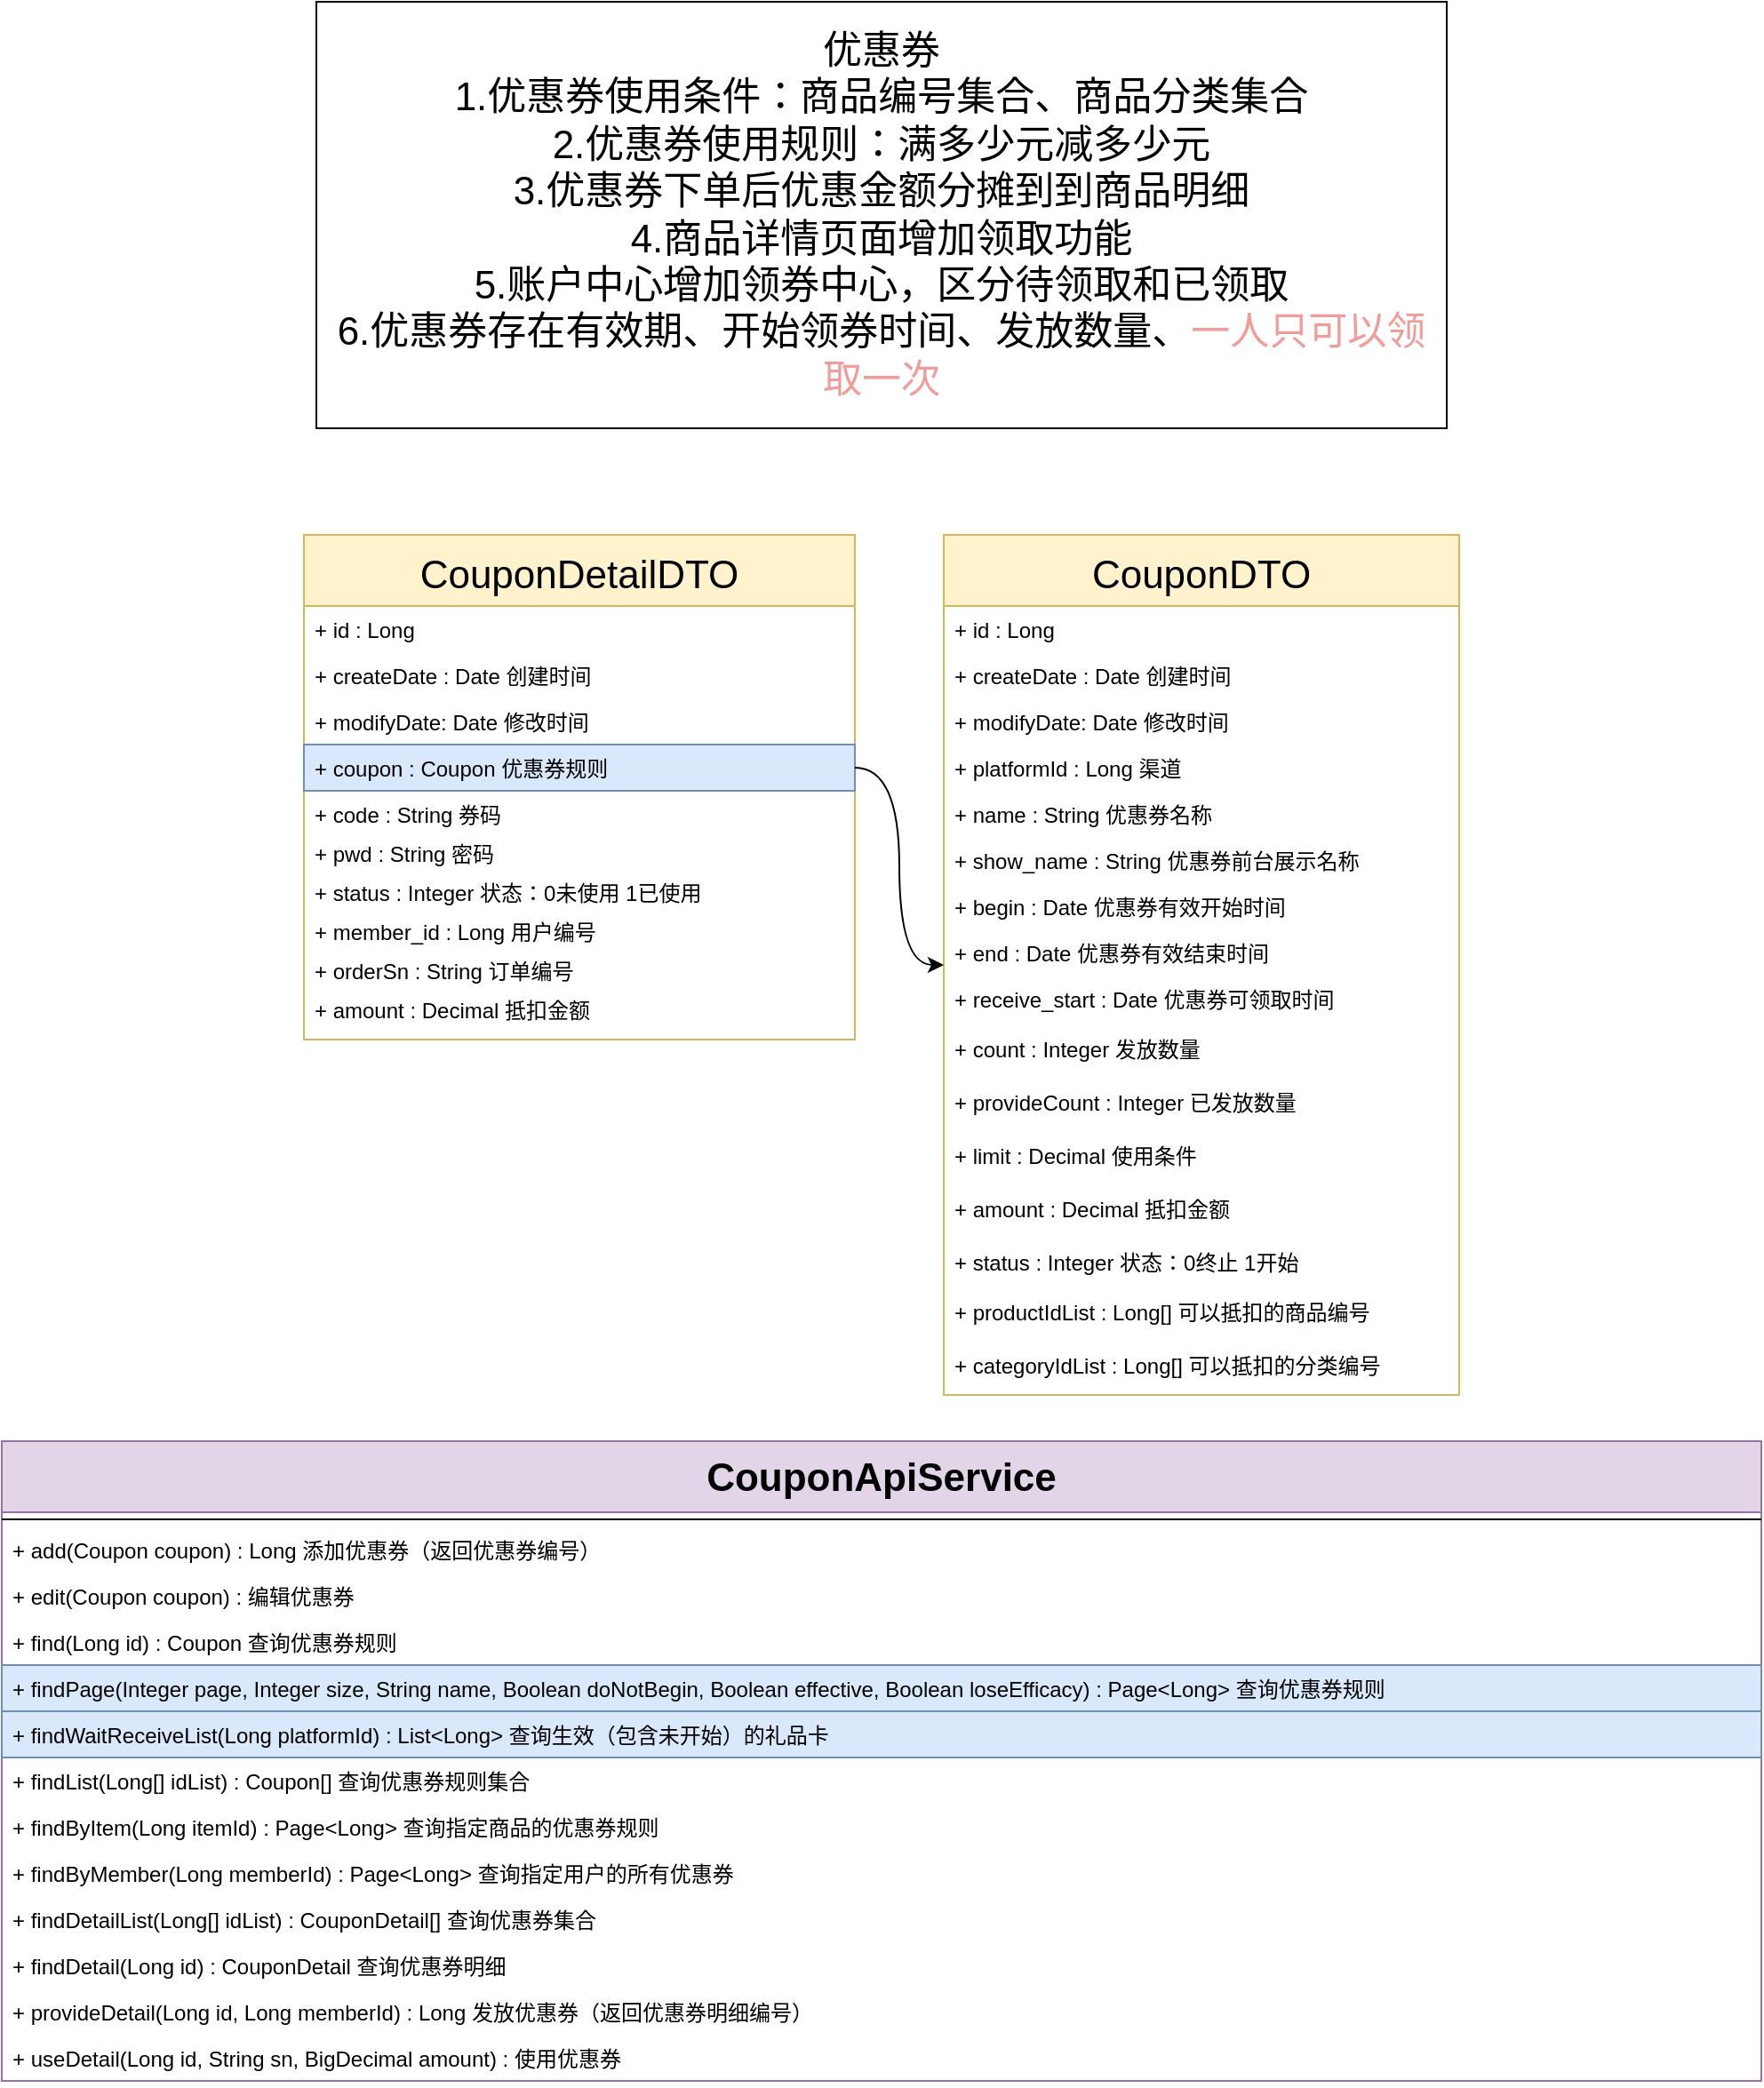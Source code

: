<mxfile version="14.4.8" type="github">
  <diagram id="7-BjknyPTh8WhSLuoHJY" name="第 1 页">
    <mxGraphModel dx="2112" dy="1080" grid="1" gridSize="10" guides="1" tooltips="1" connect="1" arrows="1" fold="1" page="1" pageScale="1" pageWidth="827" pageHeight="1169" math="0" shadow="0">
      <root>
        <mxCell id="0" />
        <mxCell id="1" parent="0" />
        <mxCell id="1OUxAseQ3Wfj7Y-DSnkB-2" value="优惠券&lt;br style=&quot;font-size: 22px&quot;&gt;1.优惠券使用条件：商品编号集合、商品分类集合&lt;br style=&quot;font-size: 22px&quot;&gt;2.优惠券使用规则：满多少元减多少元&lt;br style=&quot;font-size: 22px&quot;&gt;3.优惠券下单后优惠金额分摊到到商品明细&lt;br style=&quot;font-size: 22px&quot;&gt;4.商品详情页面增加领取功能&lt;br style=&quot;font-size: 22px&quot;&gt;5.账户中心增加领券中心，区分待领取和已领取&lt;br&gt;6.优惠券存在有效期、开始领券时间、发放数量、&lt;font color=&quot;#f19c99&quot;&gt;一人只可以领取一次&lt;/font&gt;" style="rounded=0;whiteSpace=wrap;html=1;fontSize=22;" parent="1" vertex="1">
          <mxGeometry x="96" y="40" width="636" height="240" as="geometry" />
        </mxCell>
        <mxCell id="1OUxAseQ3Wfj7Y-DSnkB-3" value="CouponDTO" style="swimlane;fontStyle=0;childLayout=stackLayout;horizontal=1;startSize=40;fillColor=#fff2cc;horizontalStack=0;resizeParent=1;resizeParentMax=0;resizeLast=0;collapsible=1;marginBottom=0;fontSize=22;strokeColor=#d6b656;" parent="1" vertex="1">
          <mxGeometry x="449" y="340" width="290" height="484" as="geometry">
            <mxRectangle x="220" y="370" width="160" height="30" as="alternateBounds" />
          </mxGeometry>
        </mxCell>
        <mxCell id="1OUxAseQ3Wfj7Y-DSnkB-4" value="+ id : Long" style="text;strokeColor=none;fillColor=none;align=left;verticalAlign=top;spacingLeft=4;spacingRight=4;overflow=hidden;rotatable=0;points=[[0,0.5],[1,0.5]];portConstraint=eastwest;" parent="1OUxAseQ3Wfj7Y-DSnkB-3" vertex="1">
          <mxGeometry y="40" width="290" height="26" as="geometry" />
        </mxCell>
        <mxCell id="1OUxAseQ3Wfj7Y-DSnkB-28" value="+ createDate : Date 创建时间" style="text;strokeColor=none;fillColor=none;align=left;verticalAlign=top;spacingLeft=4;spacingRight=4;overflow=hidden;rotatable=0;points=[[0,0.5],[1,0.5]];portConstraint=eastwest;" parent="1OUxAseQ3Wfj7Y-DSnkB-3" vertex="1">
          <mxGeometry y="66" width="290" height="26" as="geometry" />
        </mxCell>
        <mxCell id="1OUxAseQ3Wfj7Y-DSnkB-29" value="+ modifyDate: Date 修改时间" style="text;strokeColor=none;fillColor=none;align=left;verticalAlign=top;spacingLeft=4;spacingRight=4;overflow=hidden;rotatable=0;points=[[0,0.5],[1,0.5]];portConstraint=eastwest;" parent="1OUxAseQ3Wfj7Y-DSnkB-3" vertex="1">
          <mxGeometry y="92" width="290" height="26" as="geometry" />
        </mxCell>
        <mxCell id="Bj15PjikvdVEE1s53EGV-1" value="+ platformId : Long 渠道" style="text;strokeColor=none;fillColor=none;align=left;verticalAlign=top;spacingLeft=4;spacingRight=4;overflow=hidden;rotatable=0;points=[[0,0.5],[1,0.5]];portConstraint=eastwest;" vertex="1" parent="1OUxAseQ3Wfj7Y-DSnkB-3">
          <mxGeometry y="118" width="290" height="26" as="geometry" />
        </mxCell>
        <mxCell id="1OUxAseQ3Wfj7Y-DSnkB-5" value="+ name : String 优惠券名称" style="text;strokeColor=none;fillColor=none;align=left;verticalAlign=top;spacingLeft=4;spacingRight=4;overflow=hidden;rotatable=0;points=[[0,0.5],[1,0.5]];portConstraint=eastwest;" parent="1OUxAseQ3Wfj7Y-DSnkB-3" vertex="1">
          <mxGeometry y="144" width="290" height="26" as="geometry" />
        </mxCell>
        <mxCell id="1OUxAseQ3Wfj7Y-DSnkB-24" value="+ show_name : String 优惠券前台展示名称" style="text;strokeColor=none;fillColor=none;align=left;verticalAlign=top;spacingLeft=4;spacingRight=4;overflow=hidden;rotatable=0;points=[[0,0.5],[1,0.5]];portConstraint=eastwest;" parent="1OUxAseQ3Wfj7Y-DSnkB-3" vertex="1">
          <mxGeometry y="170" width="290" height="26" as="geometry" />
        </mxCell>
        <mxCell id="1OUxAseQ3Wfj7Y-DSnkB-6" value="+ begin : Date 优惠券有效开始时间" style="text;strokeColor=none;fillColor=none;align=left;verticalAlign=top;spacingLeft=4;spacingRight=4;overflow=hidden;rotatable=0;points=[[0,0.5],[1,0.5]];portConstraint=eastwest;" parent="1OUxAseQ3Wfj7Y-DSnkB-3" vertex="1">
          <mxGeometry y="196" width="290" height="26" as="geometry" />
        </mxCell>
        <mxCell id="1OUxAseQ3Wfj7Y-DSnkB-7" value="+ end : Date 优惠券有效结束时间" style="text;strokeColor=none;fillColor=none;align=left;verticalAlign=top;spacingLeft=4;spacingRight=4;overflow=hidden;rotatable=0;points=[[0,0.5],[1,0.5]];portConstraint=eastwest;" parent="1OUxAseQ3Wfj7Y-DSnkB-3" vertex="1">
          <mxGeometry y="222" width="290" height="26" as="geometry" />
        </mxCell>
        <mxCell id="1OUxAseQ3Wfj7Y-DSnkB-22" value="+ receive_start : Date 优惠券可领取时间" style="text;strokeColor=none;fillColor=none;align=left;verticalAlign=top;spacingLeft=4;spacingRight=4;overflow=hidden;rotatable=0;points=[[0,0.5],[1,0.5]];portConstraint=eastwest;" parent="1OUxAseQ3Wfj7Y-DSnkB-3" vertex="1">
          <mxGeometry y="248" width="290" height="28" as="geometry" />
        </mxCell>
        <mxCell id="1OUxAseQ3Wfj7Y-DSnkB-23" value="+ count : Integer 发放数量" style="text;strokeColor=none;fillColor=none;align=left;verticalAlign=top;spacingLeft=4;spacingRight=4;overflow=hidden;rotatable=0;points=[[0,0.5],[1,0.5]];portConstraint=eastwest;" parent="1OUxAseQ3Wfj7Y-DSnkB-3" vertex="1">
          <mxGeometry y="276" width="290" height="30" as="geometry" />
        </mxCell>
        <mxCell id="1OUxAseQ3Wfj7Y-DSnkB-26" value="+ provideCount : Integer 已发放数量" style="text;strokeColor=none;fillColor=none;align=left;verticalAlign=top;spacingLeft=4;spacingRight=4;overflow=hidden;rotatable=0;points=[[0,0.5],[1,0.5]];portConstraint=eastwest;" parent="1OUxAseQ3Wfj7Y-DSnkB-3" vertex="1">
          <mxGeometry y="306" width="290" height="30" as="geometry" />
        </mxCell>
        <mxCell id="1OUxAseQ3Wfj7Y-DSnkB-25" value="+ limit : Decimal 使用条件" style="text;strokeColor=none;fillColor=none;align=left;verticalAlign=top;spacingLeft=4;spacingRight=4;overflow=hidden;rotatable=0;points=[[0,0.5],[1,0.5]];portConstraint=eastwest;" parent="1OUxAseQ3Wfj7Y-DSnkB-3" vertex="1">
          <mxGeometry y="336" width="290" height="30" as="geometry" />
        </mxCell>
        <mxCell id="1OUxAseQ3Wfj7Y-DSnkB-27" value="+ amount : Decimal 抵扣金额" style="text;strokeColor=none;fillColor=none;align=left;verticalAlign=top;spacingLeft=4;spacingRight=4;overflow=hidden;rotatable=0;points=[[0,0.5],[1,0.5]];portConstraint=eastwest;" parent="1OUxAseQ3Wfj7Y-DSnkB-3" vertex="1">
          <mxGeometry y="366" width="290" height="30" as="geometry" />
        </mxCell>
        <mxCell id="pT2SQu07NGPVPGDnN4aq-7" value="+ status : Integer 状态：0终止 1开始" style="text;strokeColor=none;fillColor=none;align=left;verticalAlign=top;spacingLeft=4;spacingRight=4;overflow=hidden;rotatable=0;points=[[0,0.5],[1,0.5]];portConstraint=eastwest;" parent="1OUxAseQ3Wfj7Y-DSnkB-3" vertex="1">
          <mxGeometry y="396" width="290" height="28" as="geometry" />
        </mxCell>
        <mxCell id="1OUxAseQ3Wfj7Y-DSnkB-36" value="+ productIdList : Long[] 可以抵扣的商品编号" style="text;strokeColor=none;fillColor=none;align=left;verticalAlign=top;spacingLeft=4;spacingRight=4;overflow=hidden;rotatable=0;points=[[0,0.5],[1,0.5]];portConstraint=eastwest;" parent="1OUxAseQ3Wfj7Y-DSnkB-3" vertex="1">
          <mxGeometry y="424" width="290" height="30" as="geometry" />
        </mxCell>
        <mxCell id="1OUxAseQ3Wfj7Y-DSnkB-37" value="+ categoryIdList : Long[] 可以抵扣的分类编号" style="text;strokeColor=none;fillColor=none;align=left;verticalAlign=top;spacingLeft=4;spacingRight=4;overflow=hidden;rotatable=0;points=[[0,0.5],[1,0.5]];portConstraint=eastwest;" parent="1OUxAseQ3Wfj7Y-DSnkB-3" vertex="1">
          <mxGeometry y="454" width="290" height="30" as="geometry" />
        </mxCell>
        <mxCell id="1OUxAseQ3Wfj7Y-DSnkB-18" value="CouponDetailDTO" style="swimlane;fontStyle=0;childLayout=stackLayout;horizontal=1;startSize=40;fillColor=#fff2cc;horizontalStack=0;resizeParent=1;resizeParentMax=0;resizeLast=0;collapsible=1;marginBottom=0;fontSize=22;strokeColor=#d6b656;" parent="1" vertex="1">
          <mxGeometry x="89" y="340" width="310" height="284" as="geometry" />
        </mxCell>
        <mxCell id="1OUxAseQ3Wfj7Y-DSnkB-19" value="+ id : Long" style="text;strokeColor=none;fillColor=none;align=left;verticalAlign=top;spacingLeft=4;spacingRight=4;overflow=hidden;rotatable=0;points=[[0,0.5],[1,0.5]];portConstraint=eastwest;" parent="1OUxAseQ3Wfj7Y-DSnkB-18" vertex="1">
          <mxGeometry y="40" width="310" height="26" as="geometry" />
        </mxCell>
        <mxCell id="1OUxAseQ3Wfj7Y-DSnkB-38" value="+ createDate : Date 创建时间" style="text;strokeColor=none;fillColor=none;align=left;verticalAlign=top;spacingLeft=4;spacingRight=4;overflow=hidden;rotatable=0;points=[[0,0.5],[1,0.5]];portConstraint=eastwest;" parent="1OUxAseQ3Wfj7Y-DSnkB-18" vertex="1">
          <mxGeometry y="66" width="310" height="26" as="geometry" />
        </mxCell>
        <mxCell id="1OUxAseQ3Wfj7Y-DSnkB-39" value="+ modifyDate: Date 修改时间" style="text;strokeColor=none;fillColor=none;align=left;verticalAlign=top;spacingLeft=4;spacingRight=4;overflow=hidden;rotatable=0;points=[[0,0.5],[1,0.5]];portConstraint=eastwest;" parent="1OUxAseQ3Wfj7Y-DSnkB-18" vertex="1">
          <mxGeometry y="92" width="310" height="26" as="geometry" />
        </mxCell>
        <mxCell id="1OUxAseQ3Wfj7Y-DSnkB-20" value="+ coupon : Coupon 优惠券规则" style="text;strokeColor=#6c8ebf;fillColor=#dae8fc;align=left;verticalAlign=top;spacingLeft=4;spacingRight=4;overflow=hidden;rotatable=0;points=[[0,0.5],[1,0.5]];portConstraint=eastwest;" parent="1OUxAseQ3Wfj7Y-DSnkB-18" vertex="1">
          <mxGeometry y="118" width="310" height="26" as="geometry" />
        </mxCell>
        <mxCell id="1OUxAseQ3Wfj7Y-DSnkB-21" value="+ code : String 券码" style="text;strokeColor=none;fillColor=none;align=left;verticalAlign=top;spacingLeft=4;spacingRight=4;overflow=hidden;rotatable=0;points=[[0,0.5],[1,0.5]];portConstraint=eastwest;" parent="1OUxAseQ3Wfj7Y-DSnkB-18" vertex="1">
          <mxGeometry y="144" width="310" height="22" as="geometry" />
        </mxCell>
        <mxCell id="1OUxAseQ3Wfj7Y-DSnkB-41" value="+ pwd : String 密码" style="text;strokeColor=none;fillColor=none;align=left;verticalAlign=top;spacingLeft=4;spacingRight=4;overflow=hidden;rotatable=0;points=[[0,0.5],[1,0.5]];portConstraint=eastwest;" parent="1OUxAseQ3Wfj7Y-DSnkB-18" vertex="1">
          <mxGeometry y="166" width="310" height="22" as="geometry" />
        </mxCell>
        <mxCell id="1OUxAseQ3Wfj7Y-DSnkB-42" value="+ status : Integer 状态：0未使用 1已使用" style="text;strokeColor=none;fillColor=none;align=left;verticalAlign=top;spacingLeft=4;spacingRight=4;overflow=hidden;rotatable=0;points=[[0,0.5],[1,0.5]];portConstraint=eastwest;" parent="1OUxAseQ3Wfj7Y-DSnkB-18" vertex="1">
          <mxGeometry y="188" width="310" height="22" as="geometry" />
        </mxCell>
        <mxCell id="1OUxAseQ3Wfj7Y-DSnkB-44" value="+ member_id : Long 用户编号" style="text;strokeColor=none;fillColor=none;align=left;verticalAlign=top;spacingLeft=4;spacingRight=4;overflow=hidden;rotatable=0;points=[[0,0.5],[1,0.5]];portConstraint=eastwest;" parent="1OUxAseQ3Wfj7Y-DSnkB-18" vertex="1">
          <mxGeometry y="210" width="310" height="22" as="geometry" />
        </mxCell>
        <mxCell id="1OUxAseQ3Wfj7Y-DSnkB-43" value="+ orderSn : String 订单编号" style="text;strokeColor=none;fillColor=none;align=left;verticalAlign=top;spacingLeft=4;spacingRight=4;overflow=hidden;rotatable=0;points=[[0,0.5],[1,0.5]];portConstraint=eastwest;" parent="1OUxAseQ3Wfj7Y-DSnkB-18" vertex="1">
          <mxGeometry y="232" width="310" height="22" as="geometry" />
        </mxCell>
        <mxCell id="1OUxAseQ3Wfj7Y-DSnkB-45" value="+ amount : Decimal 抵扣金额" style="text;strokeColor=none;fillColor=none;align=left;verticalAlign=top;spacingLeft=4;spacingRight=4;overflow=hidden;rotatable=0;points=[[0,0.5],[1,0.5]];portConstraint=eastwest;" parent="1OUxAseQ3Wfj7Y-DSnkB-18" vertex="1">
          <mxGeometry y="254" width="310" height="30" as="geometry" />
        </mxCell>
        <mxCell id="1OUxAseQ3Wfj7Y-DSnkB-46" style="edgeStyle=orthogonalEdgeStyle;curved=1;rounded=0;orthogonalLoop=1;jettySize=auto;html=1;exitX=1;exitY=0.5;exitDx=0;exitDy=0;fontSize=22;" parent="1" source="1OUxAseQ3Wfj7Y-DSnkB-20" target="1OUxAseQ3Wfj7Y-DSnkB-3" edge="1">
          <mxGeometry relative="1" as="geometry" />
        </mxCell>
        <mxCell id="1OUxAseQ3Wfj7Y-DSnkB-49" value="CouponApiService" style="swimlane;fontStyle=1;align=center;verticalAlign=top;childLayout=stackLayout;horizontal=1;startSize=40;horizontalStack=0;resizeParent=1;resizeParentMax=0;resizeLast=0;collapsible=1;marginBottom=0;fontSize=22;fillColor=#e1d5e7;strokeColor=#9673a6;" parent="1" vertex="1">
          <mxGeometry x="-81" y="850" width="990" height="360" as="geometry">
            <mxRectangle x="-81" y="830" width="230" height="40" as="alternateBounds" />
          </mxGeometry>
        </mxCell>
        <mxCell id="1OUxAseQ3Wfj7Y-DSnkB-51" value="" style="line;strokeWidth=1;fillColor=none;align=left;verticalAlign=middle;spacingTop=-1;spacingLeft=3;spacingRight=3;rotatable=0;labelPosition=right;points=[];portConstraint=eastwest;" parent="1OUxAseQ3Wfj7Y-DSnkB-49" vertex="1">
          <mxGeometry y="40" width="990" height="8" as="geometry" />
        </mxCell>
        <mxCell id="pT2SQu07NGPVPGDnN4aq-5" value="+ add(Coupon coupon) : Long 添加优惠券（返回优惠券编号）" style="text;strokeColor=none;fillColor=none;align=left;verticalAlign=top;spacingLeft=4;spacingRight=4;overflow=hidden;rotatable=0;points=[[0,0.5],[1,0.5]];portConstraint=eastwest;" parent="1OUxAseQ3Wfj7Y-DSnkB-49" vertex="1">
          <mxGeometry y="48" width="990" height="26" as="geometry" />
        </mxCell>
        <mxCell id="pT2SQu07NGPVPGDnN4aq-6" value="+ edit(Coupon coupon) : 编辑优惠券" style="text;strokeColor=none;fillColor=none;align=left;verticalAlign=top;spacingLeft=4;spacingRight=4;overflow=hidden;rotatable=0;points=[[0,0.5],[1,0.5]];portConstraint=eastwest;" parent="1OUxAseQ3Wfj7Y-DSnkB-49" vertex="1">
          <mxGeometry y="74" width="990" height="26" as="geometry" />
        </mxCell>
        <mxCell id="1OUxAseQ3Wfj7Y-DSnkB-52" value="+ find(Long id) : Coupon 查询优惠券规则" style="text;strokeColor=none;fillColor=none;align=left;verticalAlign=top;spacingLeft=4;spacingRight=4;overflow=hidden;rotatable=0;points=[[0,0.5],[1,0.5]];portConstraint=eastwest;" parent="1OUxAseQ3Wfj7Y-DSnkB-49" vertex="1">
          <mxGeometry y="100" width="990" height="26" as="geometry" />
        </mxCell>
        <mxCell id="1OUxAseQ3Wfj7Y-DSnkB-66" value="+ findPage(Integer page, Integer size, String name, Boolean doNotBegin, Boolean effective, Boolean loseEfficacy) : Page&lt;Long&gt; 查询优惠券规则" style="text;strokeColor=#6c8ebf;fillColor=#dae8fc;align=left;verticalAlign=top;spacingLeft=4;spacingRight=4;overflow=hidden;rotatable=0;points=[[0,0.5],[1,0.5]];portConstraint=eastwest;" parent="1OUxAseQ3Wfj7Y-DSnkB-49" vertex="1">
          <mxGeometry y="126" width="990" height="26" as="geometry" />
        </mxCell>
        <mxCell id="pT2SQu07NGPVPGDnN4aq-4" value="+ findWaitReceiveList(Long platformId) : List&lt;Long&gt; 查询生效（包含未开始）的礼品卡" style="text;strokeColor=#6c8ebf;fillColor=#dae8fc;align=left;verticalAlign=top;spacingLeft=4;spacingRight=4;overflow=hidden;rotatable=0;points=[[0,0.5],[1,0.5]];portConstraint=eastwest;" parent="1OUxAseQ3Wfj7Y-DSnkB-49" vertex="1">
          <mxGeometry y="152" width="990" height="26" as="geometry" />
        </mxCell>
        <mxCell id="1OUxAseQ3Wfj7Y-DSnkB-62" value="+ findList(Long[] idList) : Coupon[] 查询优惠券规则集合" style="text;strokeColor=none;fillColor=none;align=left;verticalAlign=top;spacingLeft=4;spacingRight=4;overflow=hidden;rotatable=0;points=[[0,0.5],[1,0.5]];portConstraint=eastwest;" parent="1OUxAseQ3Wfj7Y-DSnkB-49" vertex="1">
          <mxGeometry y="178" width="990" height="26" as="geometry" />
        </mxCell>
        <mxCell id="pT2SQu07NGPVPGDnN4aq-1" value="+ findByItem(Long itemId) : Page&lt;Long&gt; 查询指定商品的优惠券规则" style="text;align=left;verticalAlign=top;spacingLeft=4;spacingRight=4;overflow=hidden;rotatable=0;points=[[0,0.5],[1,0.5]];portConstraint=eastwest;" parent="1OUxAseQ3Wfj7Y-DSnkB-49" vertex="1">
          <mxGeometry y="204" width="990" height="26" as="geometry" />
        </mxCell>
        <mxCell id="pT2SQu07NGPVPGDnN4aq-2" value="+ findByMember(Long memberId) : Page&lt;Long&gt; 查询指定用户的所有优惠券" style="text;align=left;verticalAlign=top;spacingLeft=4;spacingRight=4;overflow=hidden;rotatable=0;points=[[0,0.5],[1,0.5]];portConstraint=eastwest;" parent="1OUxAseQ3Wfj7Y-DSnkB-49" vertex="1">
          <mxGeometry y="230" width="990" height="26" as="geometry" />
        </mxCell>
        <mxCell id="pT2SQu07NGPVPGDnN4aq-3" value="+ findDetailList(Long[] idList) : CouponDetail[] 查询优惠券集合" style="text;strokeColor=none;fillColor=none;align=left;verticalAlign=top;spacingLeft=4;spacingRight=4;overflow=hidden;rotatable=0;points=[[0,0.5],[1,0.5]];portConstraint=eastwest;" parent="1OUxAseQ3Wfj7Y-DSnkB-49" vertex="1">
          <mxGeometry y="256" width="990" height="26" as="geometry" />
        </mxCell>
        <mxCell id="1OUxAseQ3Wfj7Y-DSnkB-63" value="+ findDetail(Long id) : CouponDetail 查询优惠券明细" style="text;strokeColor=none;fillColor=none;align=left;verticalAlign=top;spacingLeft=4;spacingRight=4;overflow=hidden;rotatable=0;points=[[0,0.5],[1,0.5]];portConstraint=eastwest;" parent="1OUxAseQ3Wfj7Y-DSnkB-49" vertex="1">
          <mxGeometry y="282" width="990" height="26" as="geometry" />
        </mxCell>
        <mxCell id="1OUxAseQ3Wfj7Y-DSnkB-64" value="+ provideDetail(Long id, Long memberId) : Long 发放优惠券（返回优惠券明细编号）" style="text;strokeColor=none;fillColor=none;align=left;verticalAlign=top;spacingLeft=4;spacingRight=4;overflow=hidden;rotatable=0;points=[[0,0.5],[1,0.5]];portConstraint=eastwest;" parent="1OUxAseQ3Wfj7Y-DSnkB-49" vertex="1">
          <mxGeometry y="308" width="990" height="26" as="geometry" />
        </mxCell>
        <mxCell id="1OUxAseQ3Wfj7Y-DSnkB-65" value="+ useDetail(Long id, String sn, BigDecimal amount) : 使用优惠券" style="text;strokeColor=none;fillColor=none;align=left;verticalAlign=top;spacingLeft=4;spacingRight=4;overflow=hidden;rotatable=0;points=[[0,0.5],[1,0.5]];portConstraint=eastwest;" parent="1OUxAseQ3Wfj7Y-DSnkB-49" vertex="1">
          <mxGeometry y="334" width="990" height="26" as="geometry" />
        </mxCell>
      </root>
    </mxGraphModel>
  </diagram>
</mxfile>

